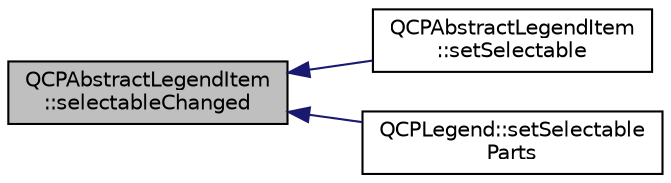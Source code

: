 digraph "QCPAbstractLegendItem::selectableChanged"
{
  edge [fontname="Helvetica",fontsize="10",labelfontname="Helvetica",labelfontsize="10"];
  node [fontname="Helvetica",fontsize="10",shape=record];
  rankdir="LR";
  Node39 [label="QCPAbstractLegendItem\l::selectableChanged",height=0.2,width=0.4,color="black", fillcolor="grey75", style="filled", fontcolor="black"];
  Node39 -> Node40 [dir="back",color="midnightblue",fontsize="10",style="solid",fontname="Helvetica"];
  Node40 [label="QCPAbstractLegendItem\l::setSelectable",height=0.2,width=0.4,color="black", fillcolor="white", style="filled",URL="$d9/d2f/class_q_c_p_abstract_legend_item.html#a9913ef48730551b696e7f98a2391c599"];
  Node39 -> Node41 [dir="back",color="midnightblue",fontsize="10",style="solid",fontname="Helvetica"];
  Node41 [label="QCPLegend::setSelectable\lParts",height=0.2,width=0.4,color="black", fillcolor="white", style="filled",URL="$d9/db1/class_q_c_p_legend.html#a9ce60aa8bbd89f62ae4fa83ac6c60110"];
}
